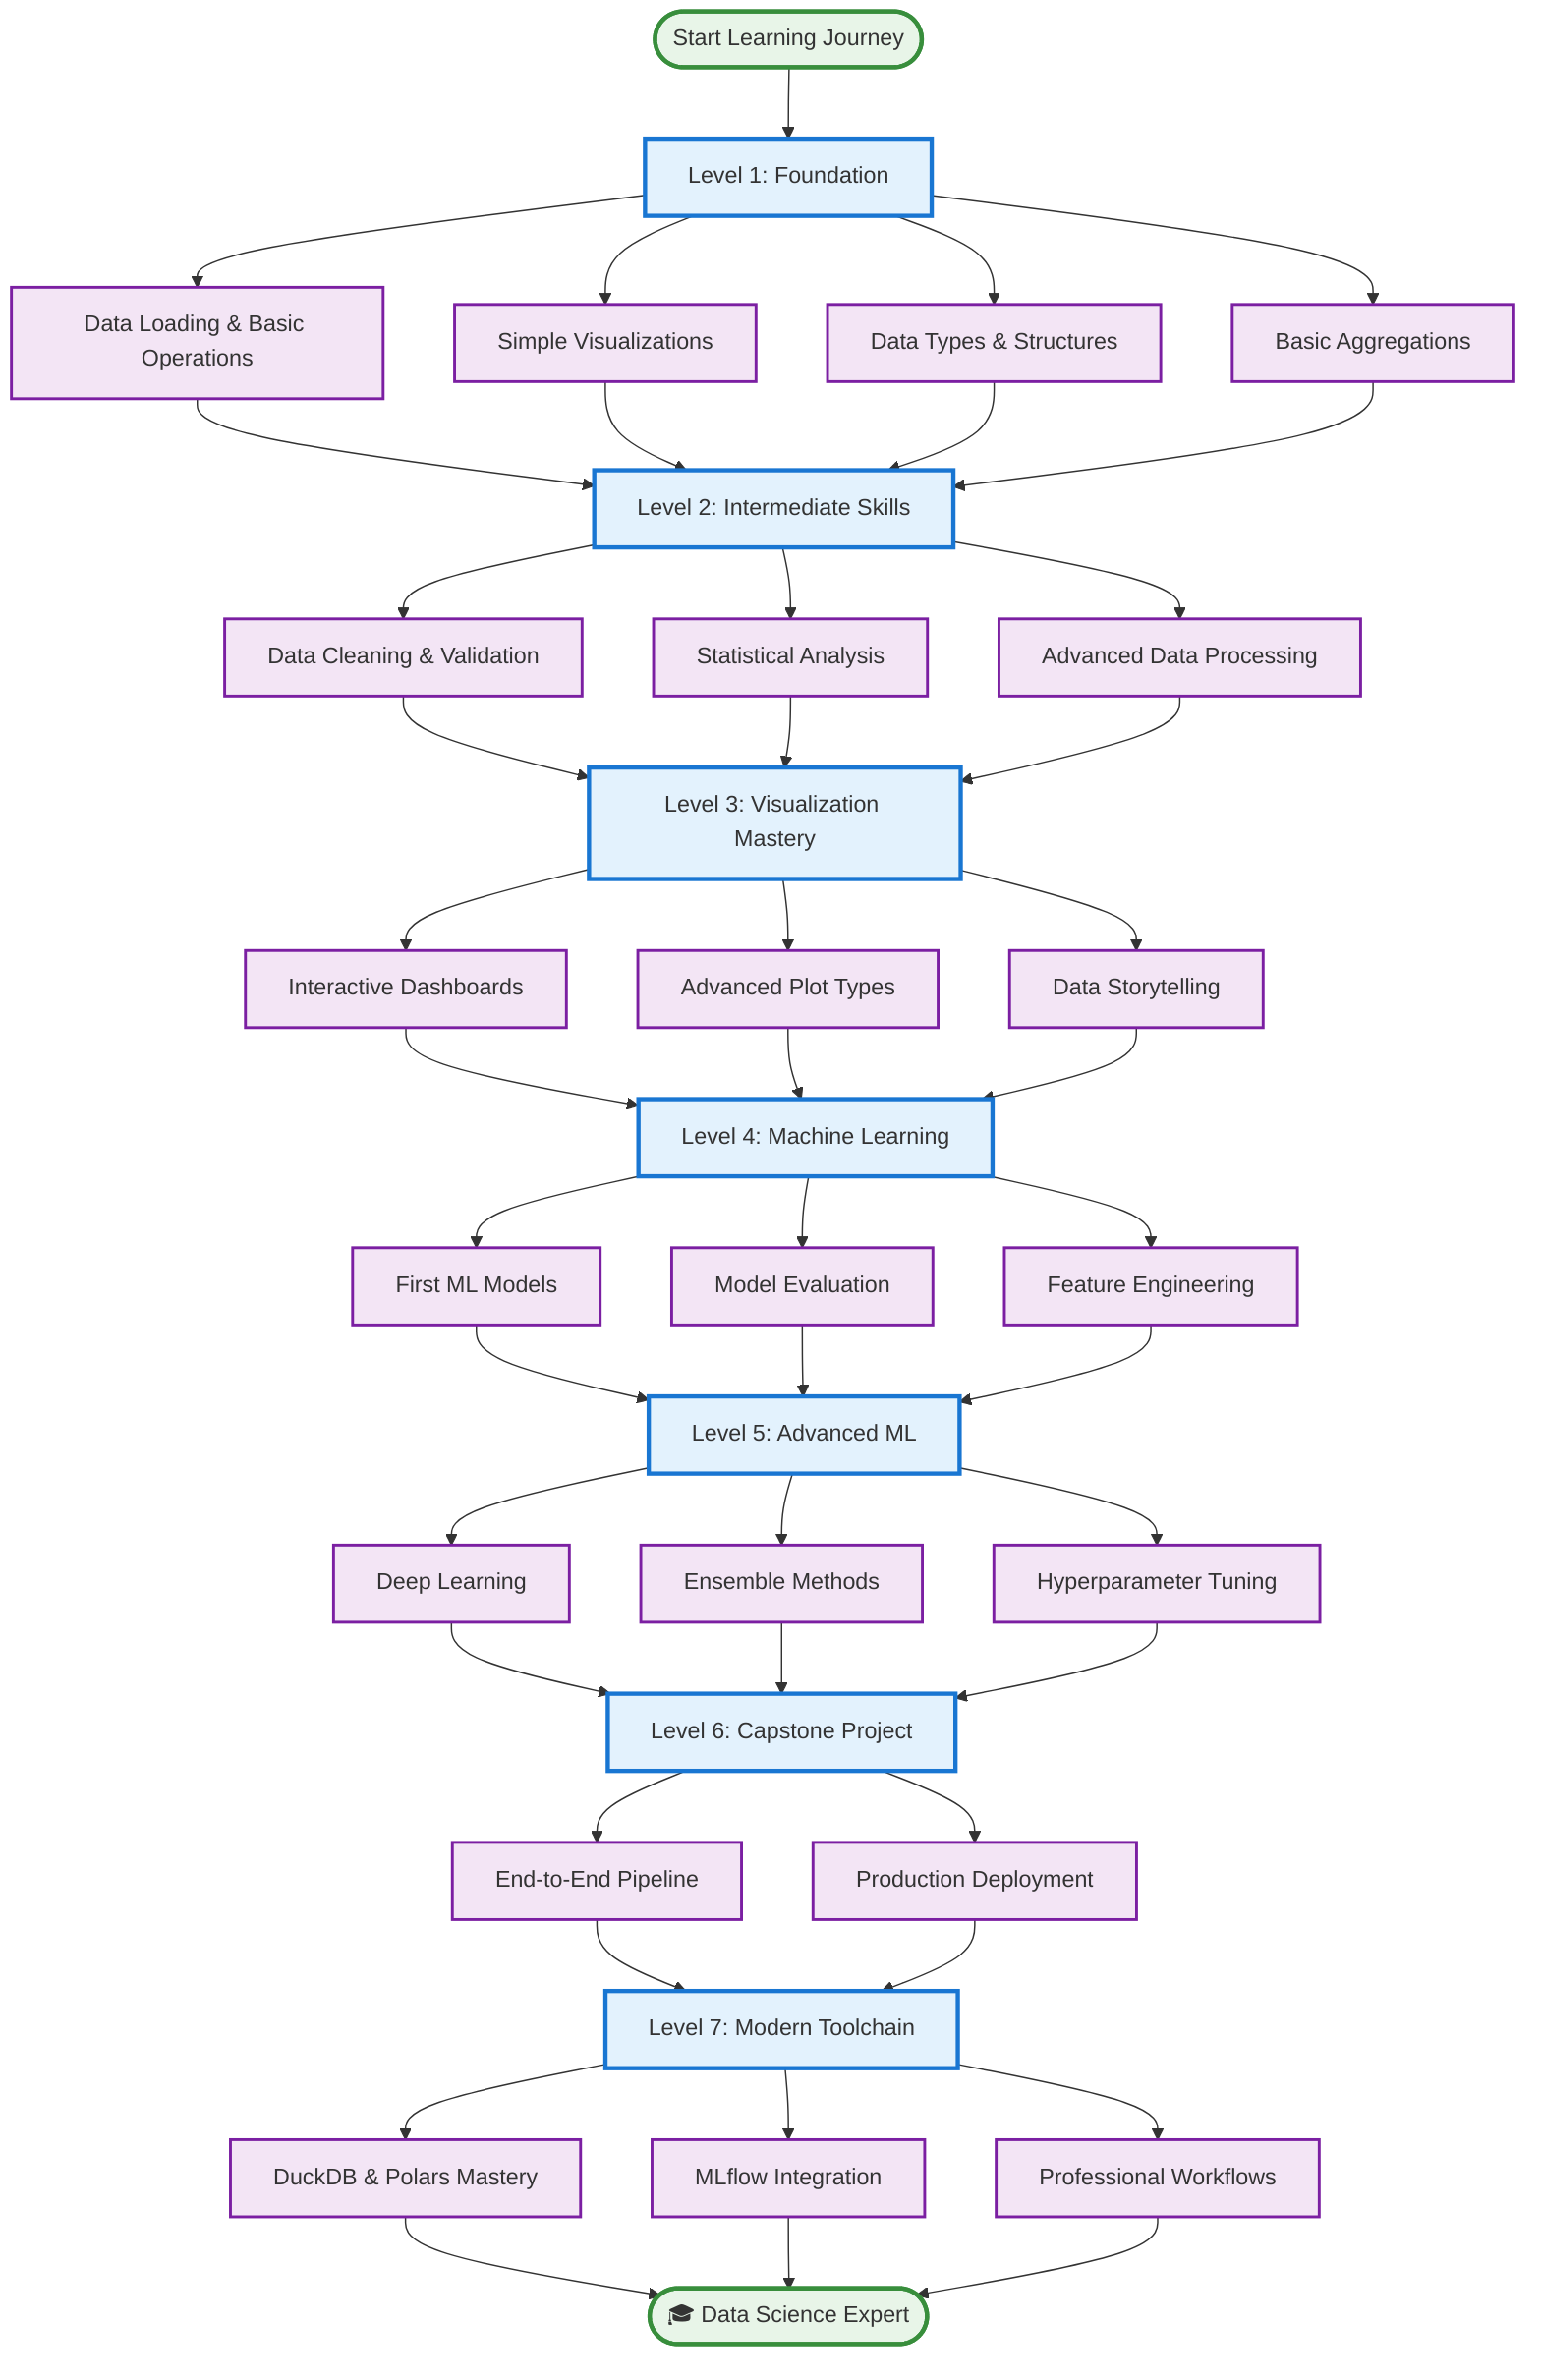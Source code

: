 flowchart TD
    START([Start Learning Journey]) --> L1[Level 1: Foundation]

    L1 --> L1_C1[Data Loading & Basic Operations]
    L1 --> L1_C2[Simple Visualizations]
    L1 --> L1_C3[Data Types & Structures]
    L1 --> L1_C4[Basic Aggregations]

    L1_C1 --> L2[Level 2: Intermediate Skills]
    L1_C2 --> L2
    L1_C3 --> L2
    L1_C4 --> L2

    L2 --> L2_C1[Data Cleaning & Validation]
    L2 --> L2_C2[Statistical Analysis]
    L2 --> L2_C3[Advanced Data Processing]

    L2_C1 --> L3[Level 3: Visualization Mastery]
    L2_C2 --> L3
    L2_C3 --> L3

    L3 --> L3_C1[Interactive Dashboards]
    L3 --> L3_C2[Advanced Plot Types]
    L3 --> L3_C3[Data Storytelling]

    L3_C1 --> L4[Level 4: Machine Learning]
    L3_C2 --> L4
    L3_C3 --> L4

    L4 --> L4_C1[First ML Models]
    L4 --> L4_C2[Model Evaluation]
    L4 --> L4_C3[Feature Engineering]

    L4_C1 --> L5[Level 5: Advanced ML]
    L4_C2 --> L5
    L4_C3 --> L5

    L5 --> L5_C1[Deep Learning]
    L5 --> L5_C2[Ensemble Methods]
    L5 --> L5_C3[Hyperparameter Tuning]

    L5_C1 --> L6[Level 6: Capstone Project]
    L5_C2 --> L6
    L5_C3 --> L6

    L6 --> L6_C1[End-to-End Pipeline]
    L6 --> L6_C2[Production Deployment]

    L6_C1 --> L7[Level 7: Modern Toolchain]
    L6_C2 --> L7

    L7 --> L7_C1[DuckDB & Polars Mastery]
    L7 --> L7_C2[MLflow Integration]
    L7 --> L7_C3[Professional Workflows]

    L7_C1 --> GRADUATE([🎓 Data Science Expert])
    L7_C2 --> GRADUATE
    L7_C3 --> GRADUATE

    %% Styling
    classDef level fill:#e3f2fd,stroke:#1976d2,stroke-width:3px
    classDef challenge fill:#f3e5f5,stroke:#7b1fa2,stroke-width:2px
    classDef milestone fill:#e8f5e8,stroke:#388e3c,stroke-width:3px

    class L1,L2,L3,L4,L5,L6,L7 level
    class L1_C1,L1_C2,L1_C3,L1_C4,L2_C1,L2_C2,L2_C3,L3_C1,L3_C2,L3_C3,L4_C1,L4_C2,L4_C3,L5_C1,L5_C2,L5_C3,L6_C1,L6_C2,L7_C1,L7_C2,L7_C3 challenge
    class START,GRADUATE milestone